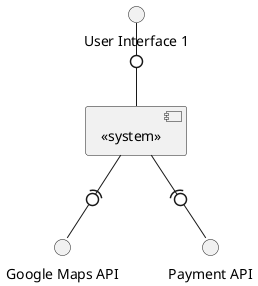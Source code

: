 @startuml LV System Context Diagram

component "<<system>>" as system

interface "Google Maps API" as mapsAPI
interface "User Interface 1" as UI1
interface "Payment API" as paymentAPI

system -(0- mapsAPI
UI1 -0- system
system -(0- paymentAPI


@enduml